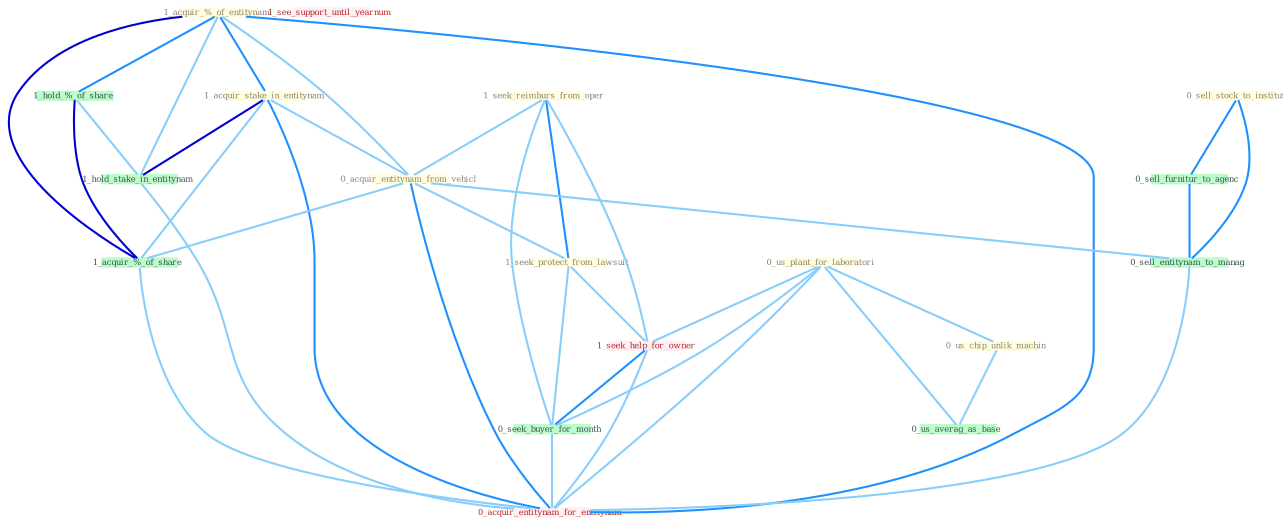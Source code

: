 Graph G{ 
    node
    [shape=polygon,style=filled,width=.5,height=.06,color="#BDFCC9",fixedsize=true,fontsize=4,
    fontcolor="#2f4f4f"];
    {node
    [color="#ffffe0", fontcolor="#8b7d6b"] "1_acquir_%_of_entitynam " "1_seek_reimburs_from_oper " "1_acquir_stake_in_entitynam " "0_acquir_entitynam_from_vehicl " "0_sell_stock_to_institut " "0_us_plant_for_laboratori " "0_us_chip_unlik_machin " "1_seek_protect_from_lawsuit "}
{node [color="#fff0f5", fontcolor="#b22222"] "1_seek_help_for_owner " "1_see_support_until_yearnum " "0_acquir_entitynam_for_entitynam "}
edge [color="#B0E2FF"];

	"1_acquir_%_of_entitynam " -- "1_acquir_stake_in_entitynam " [w="2", color="#1e90ff" , len=0.8];
	"1_acquir_%_of_entitynam " -- "0_acquir_entitynam_from_vehicl " [w="1", color="#87cefa" ];
	"1_acquir_%_of_entitynam " -- "1_hold_%_of_share " [w="2", color="#1e90ff" , len=0.8];
	"1_acquir_%_of_entitynam " -- "1_hold_stake_in_entitynam " [w="1", color="#87cefa" ];
	"1_acquir_%_of_entitynam " -- "1_acquir_%_of_share " [w="3", color="#0000cd" , len=0.6];
	"1_acquir_%_of_entitynam " -- "0_acquir_entitynam_for_entitynam " [w="2", color="#1e90ff" , len=0.8];
	"1_seek_reimburs_from_oper " -- "0_acquir_entitynam_from_vehicl " [w="1", color="#87cefa" ];
	"1_seek_reimburs_from_oper " -- "1_seek_protect_from_lawsuit " [w="2", color="#1e90ff" , len=0.8];
	"1_seek_reimburs_from_oper " -- "1_seek_help_for_owner " [w="1", color="#87cefa" ];
	"1_seek_reimburs_from_oper " -- "0_seek_buyer_for_month " [w="1", color="#87cefa" ];
	"1_acquir_stake_in_entitynam " -- "0_acquir_entitynam_from_vehicl " [w="1", color="#87cefa" ];
	"1_acquir_stake_in_entitynam " -- "1_hold_stake_in_entitynam " [w="3", color="#0000cd" , len=0.6];
	"1_acquir_stake_in_entitynam " -- "1_acquir_%_of_share " [w="1", color="#87cefa" ];
	"1_acquir_stake_in_entitynam " -- "0_acquir_entitynam_for_entitynam " [w="2", color="#1e90ff" , len=0.8];
	"0_acquir_entitynam_from_vehicl " -- "1_seek_protect_from_lawsuit " [w="1", color="#87cefa" ];
	"0_acquir_entitynam_from_vehicl " -- "1_acquir_%_of_share " [w="1", color="#87cefa" ];
	"0_acquir_entitynam_from_vehicl " -- "0_sell_entitynam_to_manag " [w="1", color="#87cefa" ];
	"0_acquir_entitynam_from_vehicl " -- "0_acquir_entitynam_for_entitynam " [w="2", color="#1e90ff" , len=0.8];
	"0_sell_stock_to_institut " -- "0_sell_furnitur_to_agenc " [w="2", color="#1e90ff" , len=0.8];
	"0_sell_stock_to_institut " -- "0_sell_entitynam_to_manag " [w="2", color="#1e90ff" , len=0.8];
	"0_us_plant_for_laboratori " -- "0_us_chip_unlik_machin " [w="1", color="#87cefa" ];
	"0_us_plant_for_laboratori " -- "1_seek_help_for_owner " [w="1", color="#87cefa" ];
	"0_us_plant_for_laboratori " -- "0_seek_buyer_for_month " [w="1", color="#87cefa" ];
	"0_us_plant_for_laboratori " -- "0_us_averag_as_base " [w="1", color="#87cefa" ];
	"0_us_plant_for_laboratori " -- "0_acquir_entitynam_for_entitynam " [w="1", color="#87cefa" ];
	"0_us_chip_unlik_machin " -- "0_us_averag_as_base " [w="1", color="#87cefa" ];
	"1_seek_protect_from_lawsuit " -- "1_seek_help_for_owner " [w="1", color="#87cefa" ];
	"1_seek_protect_from_lawsuit " -- "0_seek_buyer_for_month " [w="1", color="#87cefa" ];
	"1_hold_%_of_share " -- "1_hold_stake_in_entitynam " [w="1", color="#87cefa" ];
	"1_hold_%_of_share " -- "1_acquir_%_of_share " [w="3", color="#0000cd" , len=0.6];
	"1_hold_stake_in_entitynam " -- "0_acquir_entitynam_for_entitynam " [w="1", color="#87cefa" ];
	"1_seek_help_for_owner " -- "0_seek_buyer_for_month " [w="2", color="#1e90ff" , len=0.8];
	"1_seek_help_for_owner " -- "0_acquir_entitynam_for_entitynam " [w="1", color="#87cefa" ];
	"0_seek_buyer_for_month " -- "0_acquir_entitynam_for_entitynam " [w="1", color="#87cefa" ];
	"1_acquir_%_of_share " -- "0_acquir_entitynam_for_entitynam " [w="1", color="#87cefa" ];
	"0_sell_furnitur_to_agenc " -- "0_sell_entitynam_to_manag " [w="2", color="#1e90ff" , len=0.8];
	"0_sell_entitynam_to_manag " -- "0_acquir_entitynam_for_entitynam " [w="1", color="#87cefa" ];
}